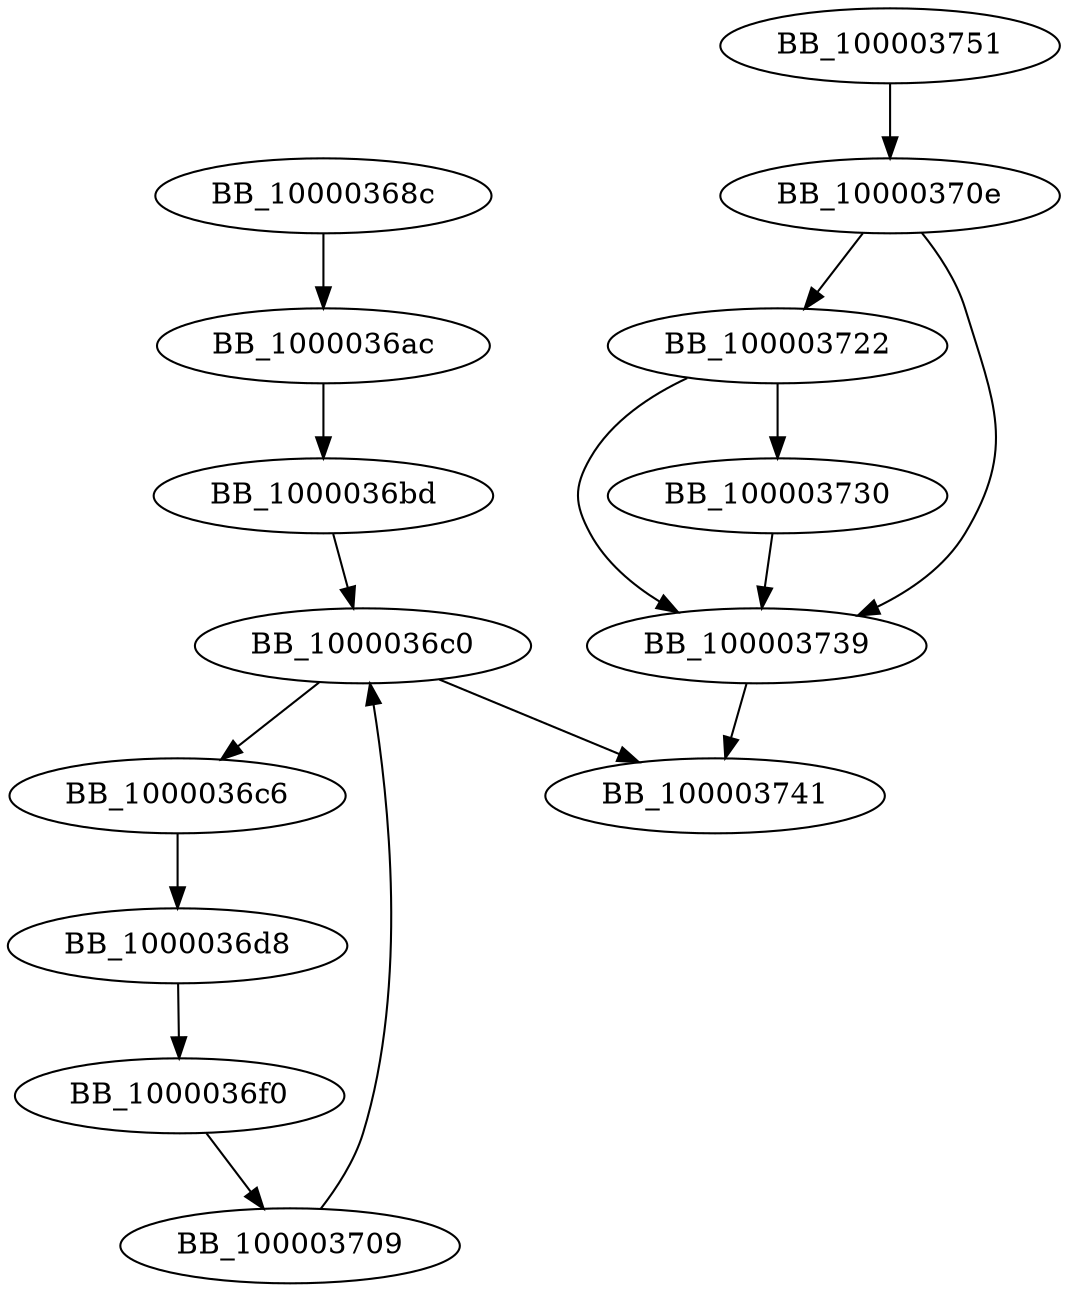 DiGraph __Z6reduceRKSsS0_S0_{
BB_10000368c->BB_1000036ac
BB_1000036ac->BB_1000036bd
BB_1000036bd->BB_1000036c0
BB_1000036c0->BB_1000036c6
BB_1000036c0->BB_100003741
BB_1000036c6->BB_1000036d8
BB_1000036d8->BB_1000036f0
BB_1000036f0->BB_100003709
BB_100003709->BB_1000036c0
BB_10000370e->BB_100003722
BB_10000370e->BB_100003739
BB_100003722->BB_100003730
BB_100003722->BB_100003739
BB_100003730->BB_100003739
BB_100003739->BB_100003741
BB_100003751->BB_10000370e
}
